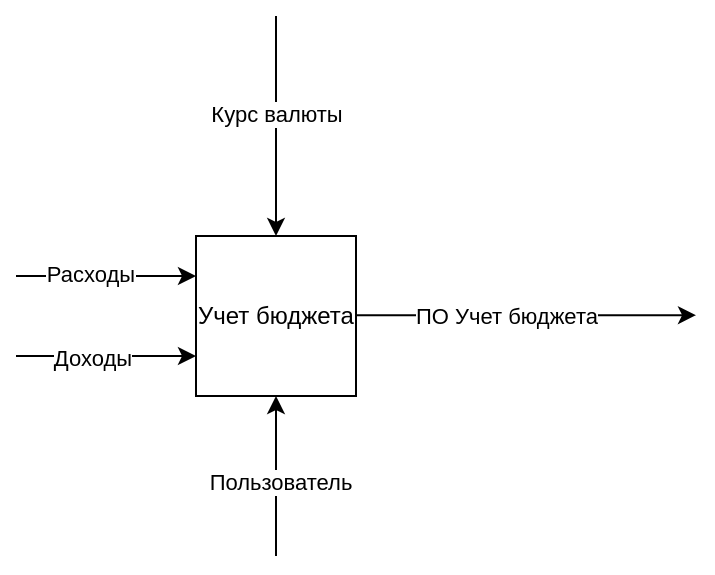 <mxfile version="13.9.9" type="device"><diagram id="kgpKYQtTHZ0yAKxKKP6v" name="Page-1"><mxGraphModel dx="788" dy="511" grid="1" gridSize="10" guides="1" tooltips="1" connect="1" arrows="1" fold="1" page="1" pageScale="1" pageWidth="850" pageHeight="1100" math="0" shadow="0"><root><mxCell id="0"/><mxCell id="1" parent="0"/><mxCell id="MKCnzQm2DXE1tHBb2fu3-1" value="Учет бюджета" style="whiteSpace=wrap;html=1;aspect=fixed;" vertex="1" parent="1"><mxGeometry x="360" y="190" width="80" height="80" as="geometry"/></mxCell><mxCell id="MKCnzQm2DXE1tHBb2fu3-2" value="" style="endArrow=classic;html=1;" edge="1" parent="1"><mxGeometry width="50" height="50" relative="1" as="geometry"><mxPoint x="270" y="250" as="sourcePoint"/><mxPoint x="360" y="250" as="targetPoint"/></mxGeometry></mxCell><mxCell id="MKCnzQm2DXE1tHBb2fu3-16" value="Доходы" style="edgeLabel;html=1;align=center;verticalAlign=middle;resizable=0;points=[];" vertex="1" connectable="0" parent="MKCnzQm2DXE1tHBb2fu3-2"><mxGeometry x="-0.511" relative="1" as="geometry"><mxPoint x="15.83" y="0.42" as="offset"/></mxGeometry></mxCell><mxCell id="MKCnzQm2DXE1tHBb2fu3-3" value="" style="endArrow=classic;html=1;" edge="1" parent="1"><mxGeometry width="50" height="50" relative="1" as="geometry"><mxPoint x="270" y="210" as="sourcePoint"/><mxPoint x="360" y="210" as="targetPoint"/></mxGeometry></mxCell><mxCell id="MKCnzQm2DXE1tHBb2fu3-15" value="Расходы" style="edgeLabel;html=1;align=center;verticalAlign=middle;resizable=0;points=[];" vertex="1" connectable="0" parent="MKCnzQm2DXE1tHBb2fu3-3"><mxGeometry x="-0.344" y="1" relative="1" as="geometry"><mxPoint x="7.5" as="offset"/></mxGeometry></mxCell><mxCell id="MKCnzQm2DXE1tHBb2fu3-4" value="" style="endArrow=classic;html=1;entryX=0.5;entryY=1;entryDx=0;entryDy=0;" edge="1" parent="1" target="MKCnzQm2DXE1tHBb2fu3-1"><mxGeometry width="50" height="50" relative="1" as="geometry"><mxPoint x="400" y="350" as="sourcePoint"/><mxPoint x="450" y="280" as="targetPoint"/><Array as="points"/></mxGeometry></mxCell><mxCell id="MKCnzQm2DXE1tHBb2fu3-17" value="Пользователь" style="edgeLabel;html=1;align=center;verticalAlign=middle;resizable=0;points=[];" vertex="1" connectable="0" parent="MKCnzQm2DXE1tHBb2fu3-4"><mxGeometry x="-0.067" y="-2" relative="1" as="geometry"><mxPoint as="offset"/></mxGeometry></mxCell><mxCell id="MKCnzQm2DXE1tHBb2fu3-6" value="" style="endArrow=classic;html=1;" edge="1" parent="1"><mxGeometry width="50" height="50" relative="1" as="geometry"><mxPoint x="440" y="229.58" as="sourcePoint"/><mxPoint x="610" y="229.58" as="targetPoint"/></mxGeometry></mxCell><mxCell id="MKCnzQm2DXE1tHBb2fu3-8" value="&lt;span style=&quot;font-size: 11px ; background-color: rgb(255 , 255 , 255)&quot;&gt;ПО Учет бюджета&lt;/span&gt;" style="text;html=1;align=center;verticalAlign=middle;resizable=0;points=[];autosize=1;" vertex="1" parent="1"><mxGeometry x="460" y="220" width="110" height="20" as="geometry"/></mxCell><mxCell id="MKCnzQm2DXE1tHBb2fu3-13" value="" style="endArrow=classic;html=1;entryX=0.5;entryY=0;entryDx=0;entryDy=0;" edge="1" parent="1" target="MKCnzQm2DXE1tHBb2fu3-1"><mxGeometry width="50" height="50" relative="1" as="geometry"><mxPoint x="400" y="80" as="sourcePoint"/><mxPoint x="360" y="120" as="targetPoint"/><Array as="points"/></mxGeometry></mxCell><mxCell id="MKCnzQm2DXE1tHBb2fu3-14" value="Курс валюты" style="edgeLabel;html=1;align=center;verticalAlign=middle;resizable=0;points=[];" vertex="1" connectable="0" parent="MKCnzQm2DXE1tHBb2fu3-13"><mxGeometry x="-0.109" relative="1" as="geometry"><mxPoint as="offset"/></mxGeometry></mxCell></root></mxGraphModel></diagram></mxfile>
